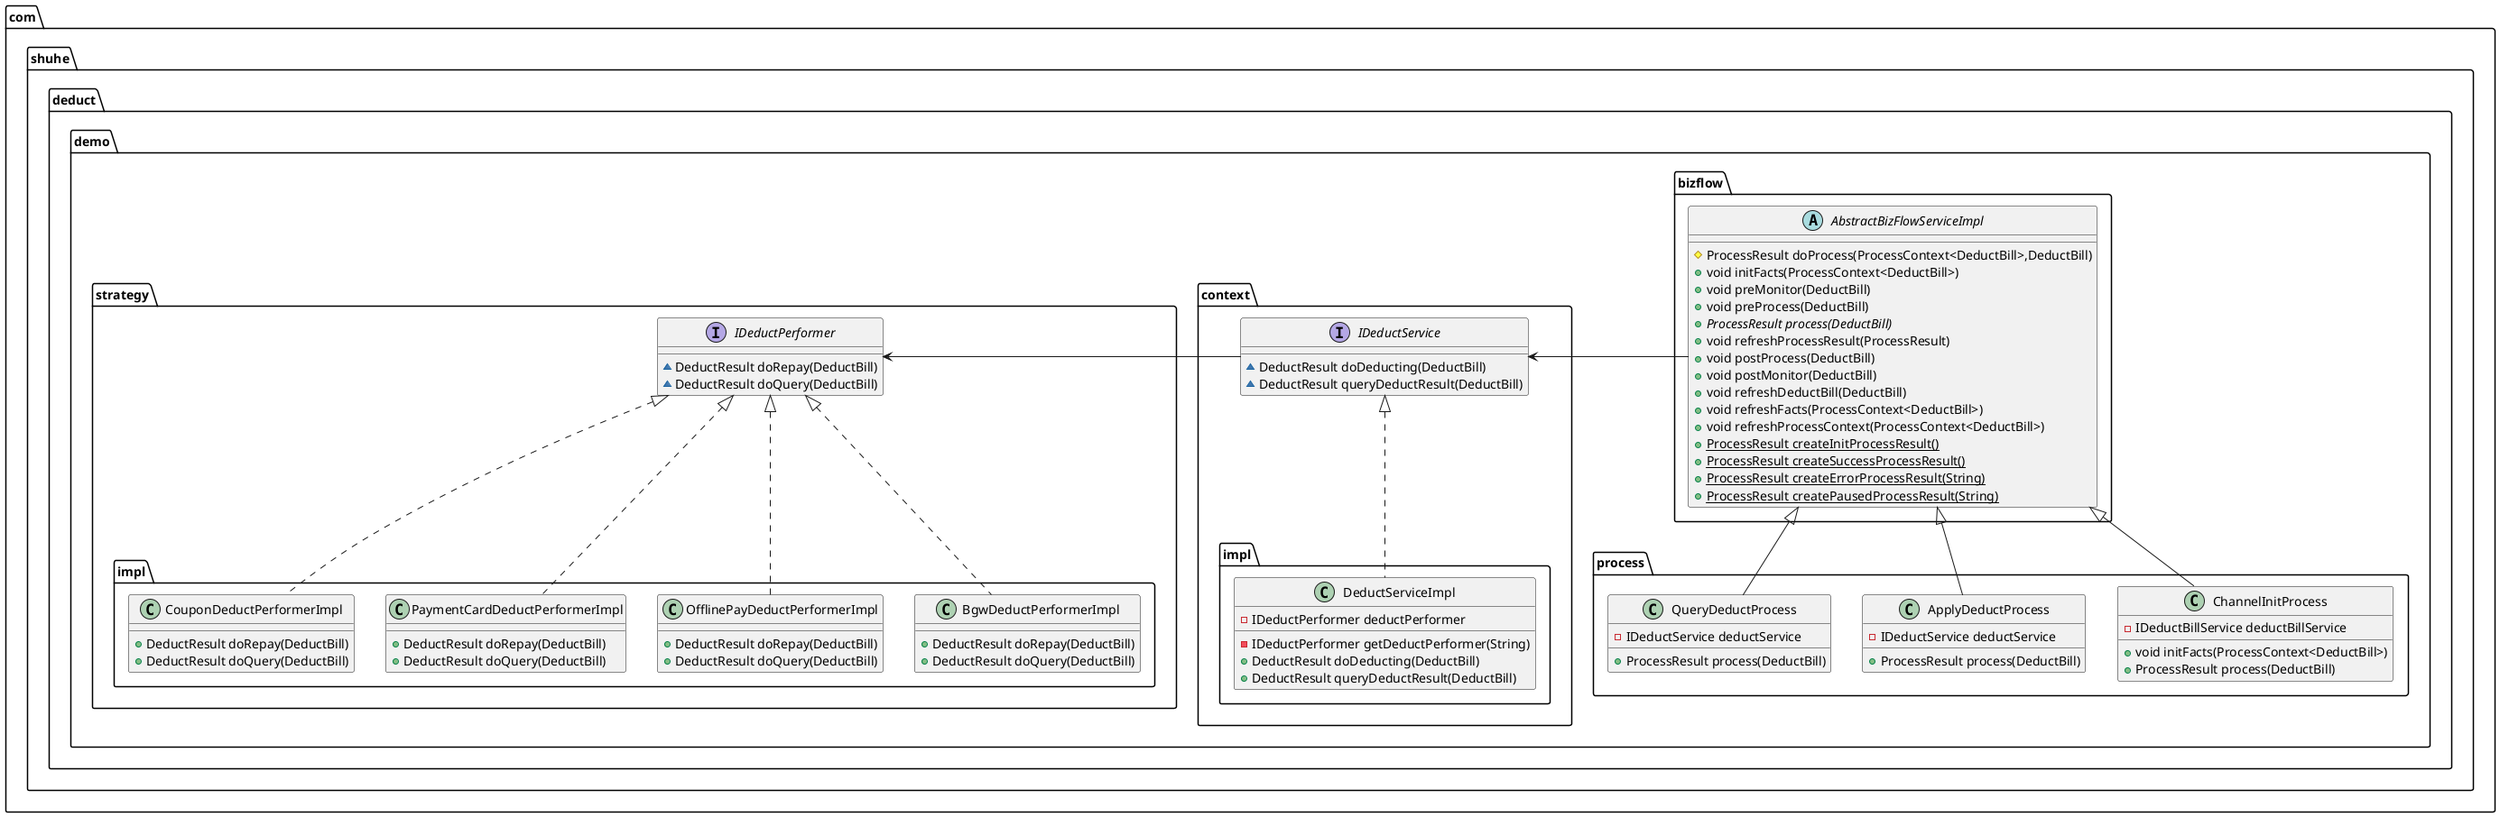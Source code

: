 @startuml

abstract class com.shuhe.deduct.demo.bizflow.AbstractBizFlowServiceImpl {
# ProcessResult doProcess(ProcessContext<DeductBill>,DeductBill)
+ void initFacts(ProcessContext<DeductBill>)
+ void preMonitor(DeductBill)
+ void preProcess(DeductBill)
+ {abstract}ProcessResult process(DeductBill)
+ void refreshProcessResult(ProcessResult)
+ void postProcess(DeductBill)
+ void postMonitor(DeductBill)
+ void refreshDeductBill(DeductBill)
+ void refreshFacts(ProcessContext<DeductBill>)
+ void refreshProcessContext(ProcessContext<DeductBill>)
+ {static} ProcessResult createInitProcessResult()
+ {static} ProcessResult createSuccessProcessResult()
+ {static} ProcessResult createErrorProcessResult(String)
+ {static} ProcessResult createPausedProcessResult(String)
}

class com.shuhe.deduct.demo.process.ChannelInitProcess {
- IDeductBillService deductBillService
+ void initFacts(ProcessContext<DeductBill>)
+ ProcessResult process(DeductBill)
}

class com.shuhe.deduct.demo.process.ApplyDeductProcess {
- IDeductService deductService
+ ProcessResult process(DeductBill)
}

class com.shuhe.deduct.demo.process.QueryDeductProcess {
- IDeductService deductService
+ ProcessResult process(DeductBill)
}


interface com.shuhe.deduct.demo.context.IDeductService {
~ DeductResult doDeducting(DeductBill)
~ DeductResult queryDeductResult(DeductBill)
}

class com.shuhe.deduct.demo.context.impl.DeductServiceImpl {
- IDeductPerformer deductPerformer
- IDeductPerformer getDeductPerformer(String)
+ DeductResult doDeducting(DeductBill)
+ DeductResult queryDeductResult(DeductBill)
}


interface com.shuhe.deduct.demo.strategy.IDeductPerformer {
~ DeductResult doRepay(DeductBill)
~ DeductResult doQuery(DeductBill)
}
class com.shuhe.deduct.demo.strategy.impl.BgwDeductPerformerImpl {
+ DeductResult doRepay(DeductBill)
+ DeductResult doQuery(DeductBill)
}

class com.shuhe.deduct.demo.strategy.impl.OfflinePayDeductPerformerImpl {
+ DeductResult doRepay(DeductBill)
+ DeductResult doQuery(DeductBill)
}

class com.shuhe.deduct.demo.strategy.impl.PaymentCardDeductPerformerImpl {
+ DeductResult doRepay(DeductBill)
+ DeductResult doQuery(DeductBill)
}


class com.shuhe.deduct.demo.strategy.impl.CouponDeductPerformerImpl {
+ DeductResult doRepay(DeductBill)
+ DeductResult doQuery(DeductBill)
}

com.shuhe.deduct.demo.bizflow.AbstractBizFlowServiceImpl -> com.shuhe.deduct.demo.context.IDeductService
com.shuhe.deduct.demo.context.IDeductService -> com.shuhe.deduct.demo.strategy.IDeductPerformer
com.shuhe.deduct.demo.context.IDeductService <|.. com.shuhe.deduct.demo.context.impl.DeductServiceImpl
com.shuhe.deduct.demo.strategy.IDeductPerformer <|.. com.shuhe.deduct.demo.strategy.impl.BgwDeductPerformerImpl
com.shuhe.deduct.demo.bizflow.AbstractBizFlowServiceImpl <|-- com.shuhe.deduct.demo.process.ChannelInitProcess
com.shuhe.deduct.demo.strategy.IDeductPerformer <|.. com.shuhe.deduct.demo.strategy.impl.OfflinePayDeductPerformerImpl
com.shuhe.deduct.demo.strategy.IDeductPerformer <|.. com.shuhe.deduct.demo.strategy.impl.PaymentCardDeductPerformerImpl
com.shuhe.deduct.demo.bizflow.AbstractBizFlowServiceImpl <|-- com.shuhe.deduct.demo.process.QueryDeductProcess
com.shuhe.deduct.demo.strategy.IDeductPerformer <|.. com.shuhe.deduct.demo.strategy.impl.CouponDeductPerformerImpl
com.shuhe.deduct.demo.bizflow.AbstractBizFlowServiceImpl <|-- com.shuhe.deduct.demo.process.ApplyDeductProcess
@enduml